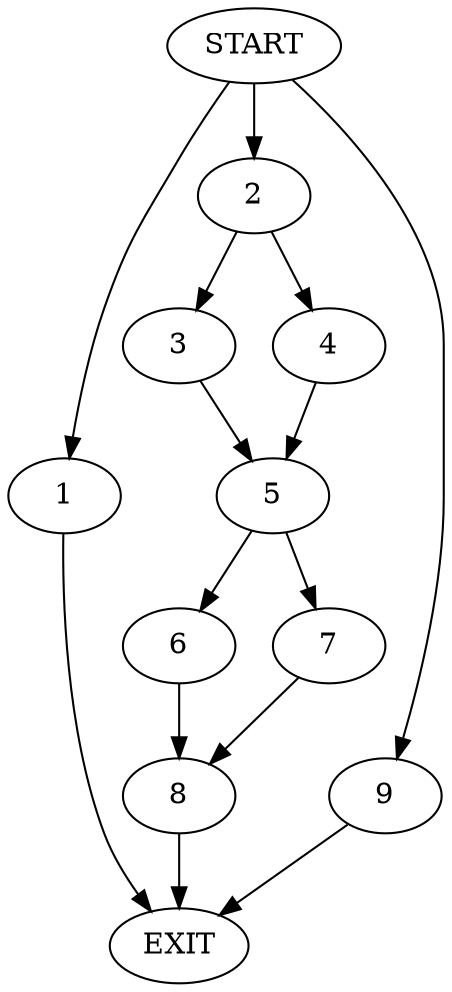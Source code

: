 digraph {
0 [label="START"]
10 [label="EXIT"]
0 -> 1
1 -> 10
0 -> 2
2 -> 3
2 -> 4
3 -> 5
4 -> 5
5 -> 6
5 -> 7
7 -> 8
6 -> 8
8 -> 10
0 -> 9
9 -> 10
}
